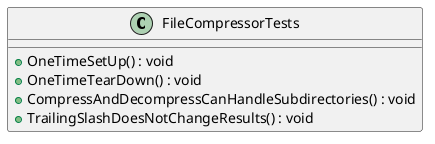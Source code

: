 @startuml
class FileCompressorTests {
    + OneTimeSetUp() : void
    + OneTimeTearDown() : void
    + CompressAndDecompressCanHandleSubdirectories() : void
    + TrailingSlashDoesNotChangeResults() : void
}
@enduml
